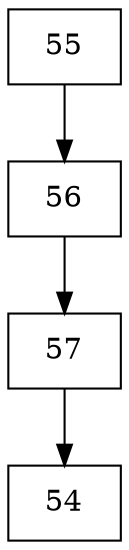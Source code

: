 digraph G {
  node [shape=record];
  node0 [label="{55}"];
  node0 -> node1;
  node1 [label="{56}"];
  node1 -> node2;
  node2 [label="{57}"];
  node2 -> node3;
  node3 [label="{54}"];
}
